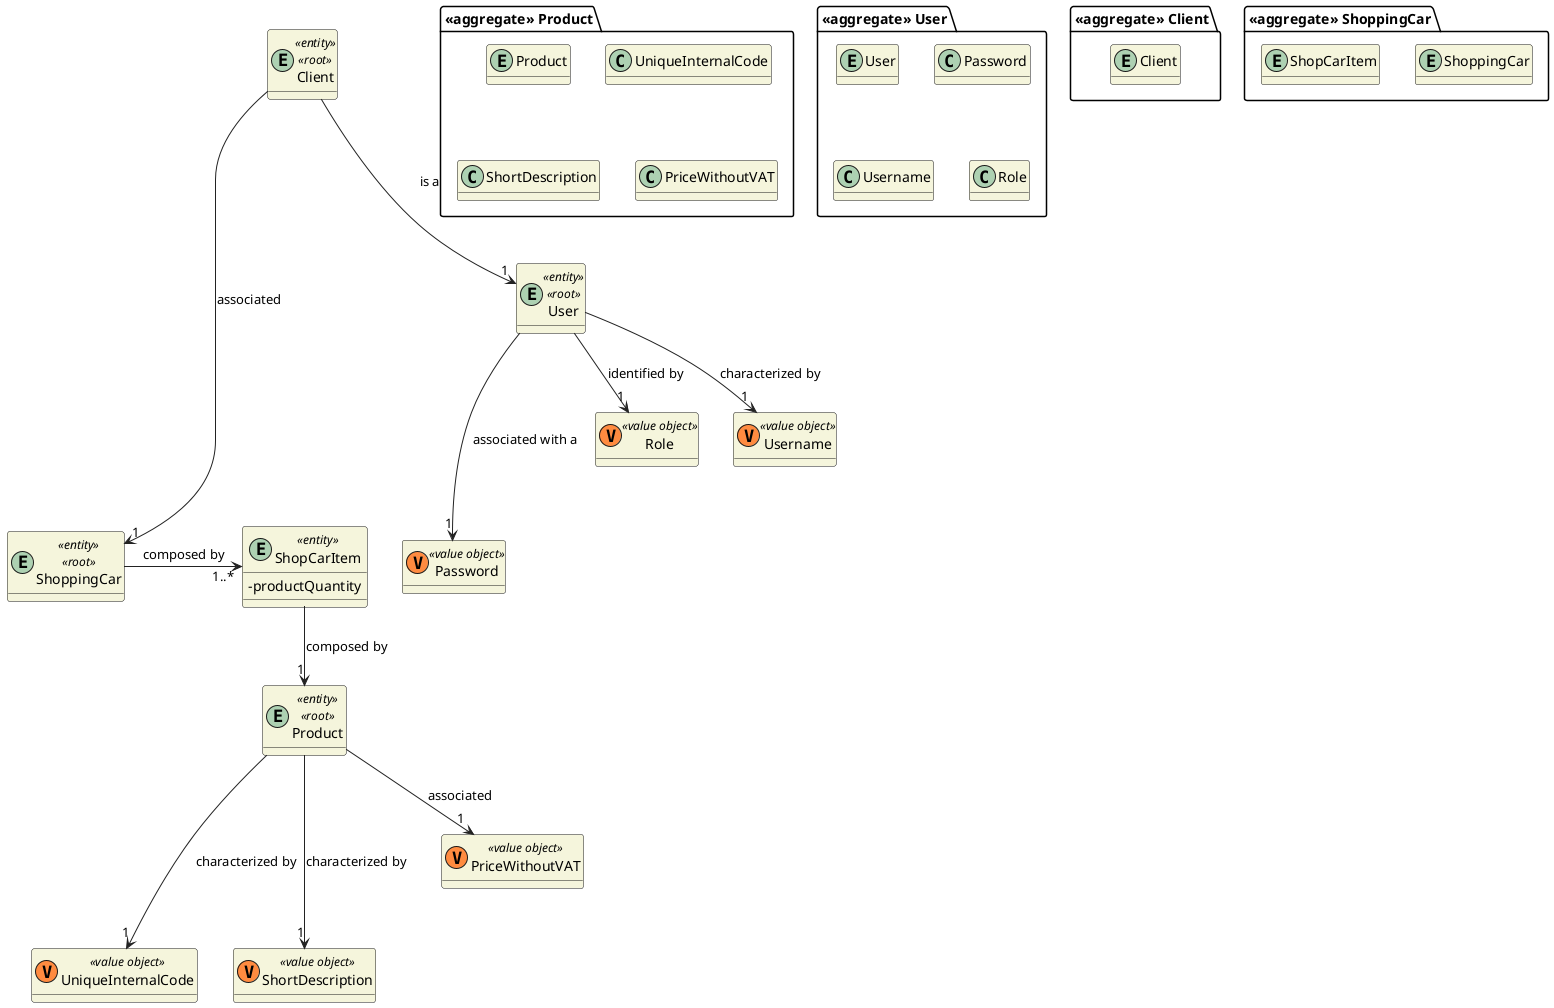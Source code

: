 @startuml
'https://plantuml.com/class-diagram

skinparam classAttributeIconSize 0
hide empty attributes
skinparam classBackgroundColor beige
skinparam ArrowColor #222222



package "<<aggregate>> Client" {
    entity Client
}

entity Client <<entity>> <<root>> {

}


entity Client <<entity>> <<root>> {

}
package "<<aggregate>> ShoppingCar"{
    entity ShoppingCar
    entity ShopCarItem
}

entity ShoppingCar <<entity>> <<root>>{

}
entity  ShopCarItem <<entity>> {
    -productQuantity

}
package "<<aggregate>> Product"{
     entity Product
     class UniqueInternalCode
     class ShortDescription
     class PriceWithoutVAT
}

entity Product <<entity>> <<root>> {

}

package "<<aggregate>> User" {
    entity User
    class Password
    class Username
    class Role
}

class UniqueInternalCode <<(V,#FF8B40) value object>> {}
class ShortDescription <<(V,#FF8B40) value object>> {}
class PriceWithoutVAT <<(V,#FF8B40) value object>> {}


entity User <<entity>> <<root>> {

}

class Password <<(V,#FF8B40) value object>> {}
class Role <<(V,#FF8B40) value object>> {}
class Username <<(V,#FF8B40) value object>> {}


User ---> "1" Password : associated with a
User --> "1" Username : characterized by
User --> "1" Role : identified by


Client -----> "1" ShoppingCar : associated
Client ---> "1" User : is a
ShopCarItem --> "1" Product : composed by
ShoppingCar -> "1..*"  ShopCarItem : composed by

Product ---> "1" ShortDescription: characterized by
Product ---> "1" UniqueInternalCode: characterized by
Product --> "1" PriceWithoutVAT: associated


@enduml
